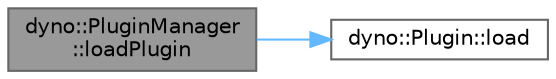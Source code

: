 digraph "dyno::PluginManager::loadPlugin"
{
 // LATEX_PDF_SIZE
  bgcolor="transparent";
  edge [fontname=Helvetica,fontsize=10,labelfontname=Helvetica,labelfontsize=10];
  node [fontname=Helvetica,fontsize=10,shape=box,height=0.2,width=0.4];
  rankdir="LR";
  Node1 [id="Node000001",label="dyno::PluginManager\l::loadPlugin",height=0.2,width=0.4,color="gray40", fillcolor="grey60", style="filled", fontcolor="black",tooltip=" "];
  Node1 -> Node2 [id="edge1_Node000001_Node000002",color="steelblue1",style="solid",tooltip=" "];
  Node2 [id="Node000002",label="dyno::Plugin::load",height=0.2,width=0.4,color="grey40", fillcolor="white", style="filled",URL="$classdyno_1_1_plugin.html#a05a255b25732fcd9ab77cae831968f02",tooltip=" "];
}
